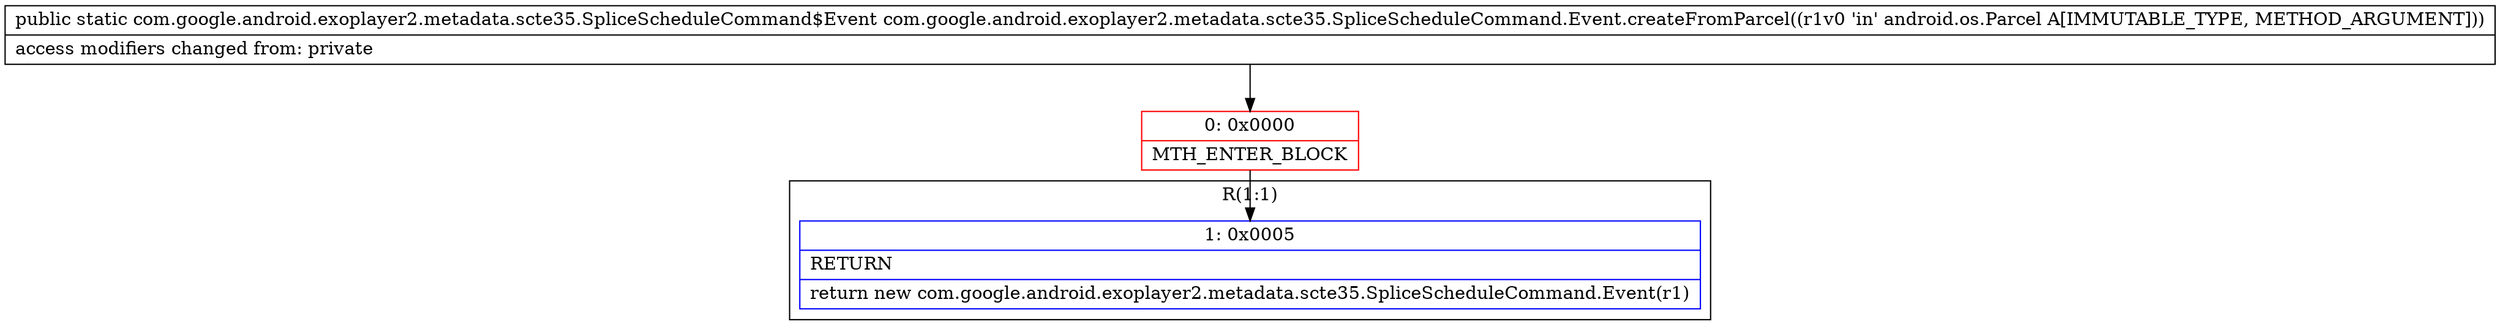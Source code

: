 digraph "CFG forcom.google.android.exoplayer2.metadata.scte35.SpliceScheduleCommand.Event.createFromParcel(Landroid\/os\/Parcel;)Lcom\/google\/android\/exoplayer2\/metadata\/scte35\/SpliceScheduleCommand$Event;" {
subgraph cluster_Region_1440342789 {
label = "R(1:1)";
node [shape=record,color=blue];
Node_1 [shape=record,label="{1\:\ 0x0005|RETURN\l|return new com.google.android.exoplayer2.metadata.scte35.SpliceScheduleCommand.Event(r1)\l}"];
}
Node_0 [shape=record,color=red,label="{0\:\ 0x0000|MTH_ENTER_BLOCK\l}"];
MethodNode[shape=record,label="{public static com.google.android.exoplayer2.metadata.scte35.SpliceScheduleCommand$Event com.google.android.exoplayer2.metadata.scte35.SpliceScheduleCommand.Event.createFromParcel((r1v0 'in' android.os.Parcel A[IMMUTABLE_TYPE, METHOD_ARGUMENT]))  | access modifiers changed from: private\l}"];
MethodNode -> Node_0;
Node_0 -> Node_1;
}

